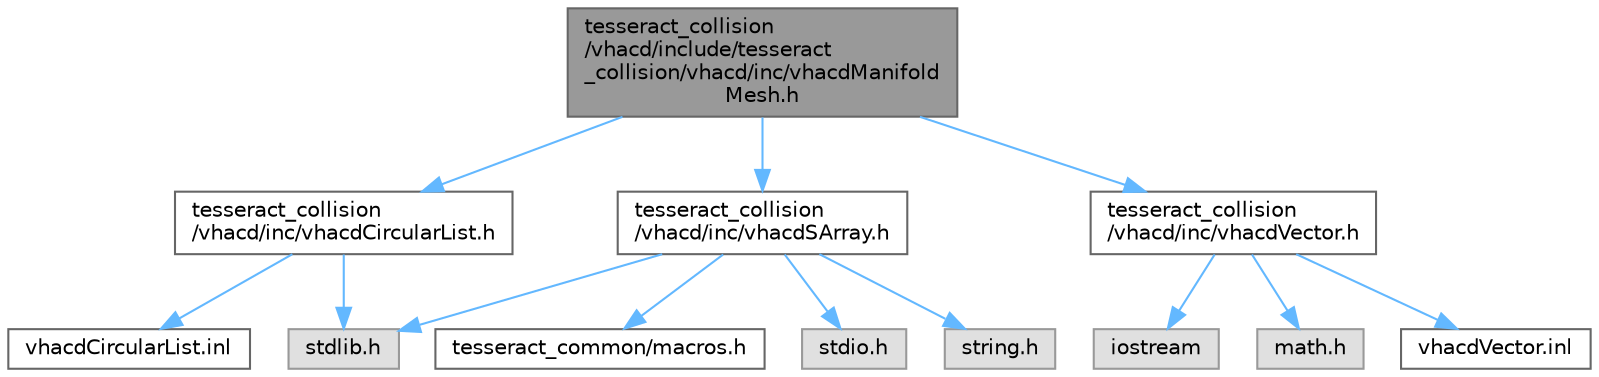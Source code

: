 digraph "tesseract_collision/vhacd/include/tesseract_collision/vhacd/inc/vhacdManifoldMesh.h"
{
 // LATEX_PDF_SIZE
  bgcolor="transparent";
  edge [fontname=Helvetica,fontsize=10,labelfontname=Helvetica,labelfontsize=10];
  node [fontname=Helvetica,fontsize=10,shape=box,height=0.2,width=0.4];
  Node1 [label="tesseract_collision\l/vhacd/include/tesseract\l_collision/vhacd/inc/vhacdManifold\lMesh.h",height=0.2,width=0.4,color="gray40", fillcolor="grey60", style="filled", fontcolor="black",tooltip=" "];
  Node1 -> Node2 [color="steelblue1",style="solid"];
  Node2 [label="tesseract_collision\l/vhacd/inc/vhacdCircularList.h",height=0.2,width=0.4,color="grey40", fillcolor="white", style="filled",URL="$d9/d06/vhacdCircularList_8h.html",tooltip=" "];
  Node2 -> Node3 [color="steelblue1",style="solid"];
  Node3 [label="stdlib.h",height=0.2,width=0.4,color="grey60", fillcolor="#E0E0E0", style="filled",tooltip=" "];
  Node2 -> Node4 [color="steelblue1",style="solid"];
  Node4 [label="vhacdCircularList.inl",height=0.2,width=0.4,color="grey40", fillcolor="white", style="filled",URL="$d6/df9/vhacdCircularList_8inl.html",tooltip=" "];
  Node1 -> Node5 [color="steelblue1",style="solid"];
  Node5 [label="tesseract_collision\l/vhacd/inc/vhacdSArray.h",height=0.2,width=0.4,color="grey40", fillcolor="white", style="filled",URL="$d3/d6e/vhacdSArray_8h.html",tooltip=" "];
  Node5 -> Node6 [color="steelblue1",style="solid"];
  Node6 [label="tesseract_common/macros.h",height=0.2,width=0.4,color="grey40", fillcolor="white", style="filled",URL="$de/d3c/macros_8h.html",tooltip="Common Tesseract Macros."];
  Node5 -> Node7 [color="steelblue1",style="solid"];
  Node7 [label="stdio.h",height=0.2,width=0.4,color="grey60", fillcolor="#E0E0E0", style="filled",tooltip=" "];
  Node5 -> Node3 [color="steelblue1",style="solid"];
  Node5 -> Node8 [color="steelblue1",style="solid"];
  Node8 [label="string.h",height=0.2,width=0.4,color="grey60", fillcolor="#E0E0E0", style="filled",tooltip=" "];
  Node1 -> Node9 [color="steelblue1",style="solid"];
  Node9 [label="tesseract_collision\l/vhacd/inc/vhacdVector.h",height=0.2,width=0.4,color="grey40", fillcolor="white", style="filled",URL="$d8/dde/vhacdVector_8h.html",tooltip=" "];
  Node9 -> Node10 [color="steelblue1",style="solid"];
  Node10 [label="iostream",height=0.2,width=0.4,color="grey60", fillcolor="#E0E0E0", style="filled",tooltip=" "];
  Node9 -> Node11 [color="steelblue1",style="solid"];
  Node11 [label="math.h",height=0.2,width=0.4,color="grey60", fillcolor="#E0E0E0", style="filled",tooltip=" "];
  Node9 -> Node12 [color="steelblue1",style="solid"];
  Node12 [label="vhacdVector.inl",height=0.2,width=0.4,color="grey40", fillcolor="white", style="filled",URL="$db/d49/vhacdVector_8inl.html",tooltip=" "];
}

